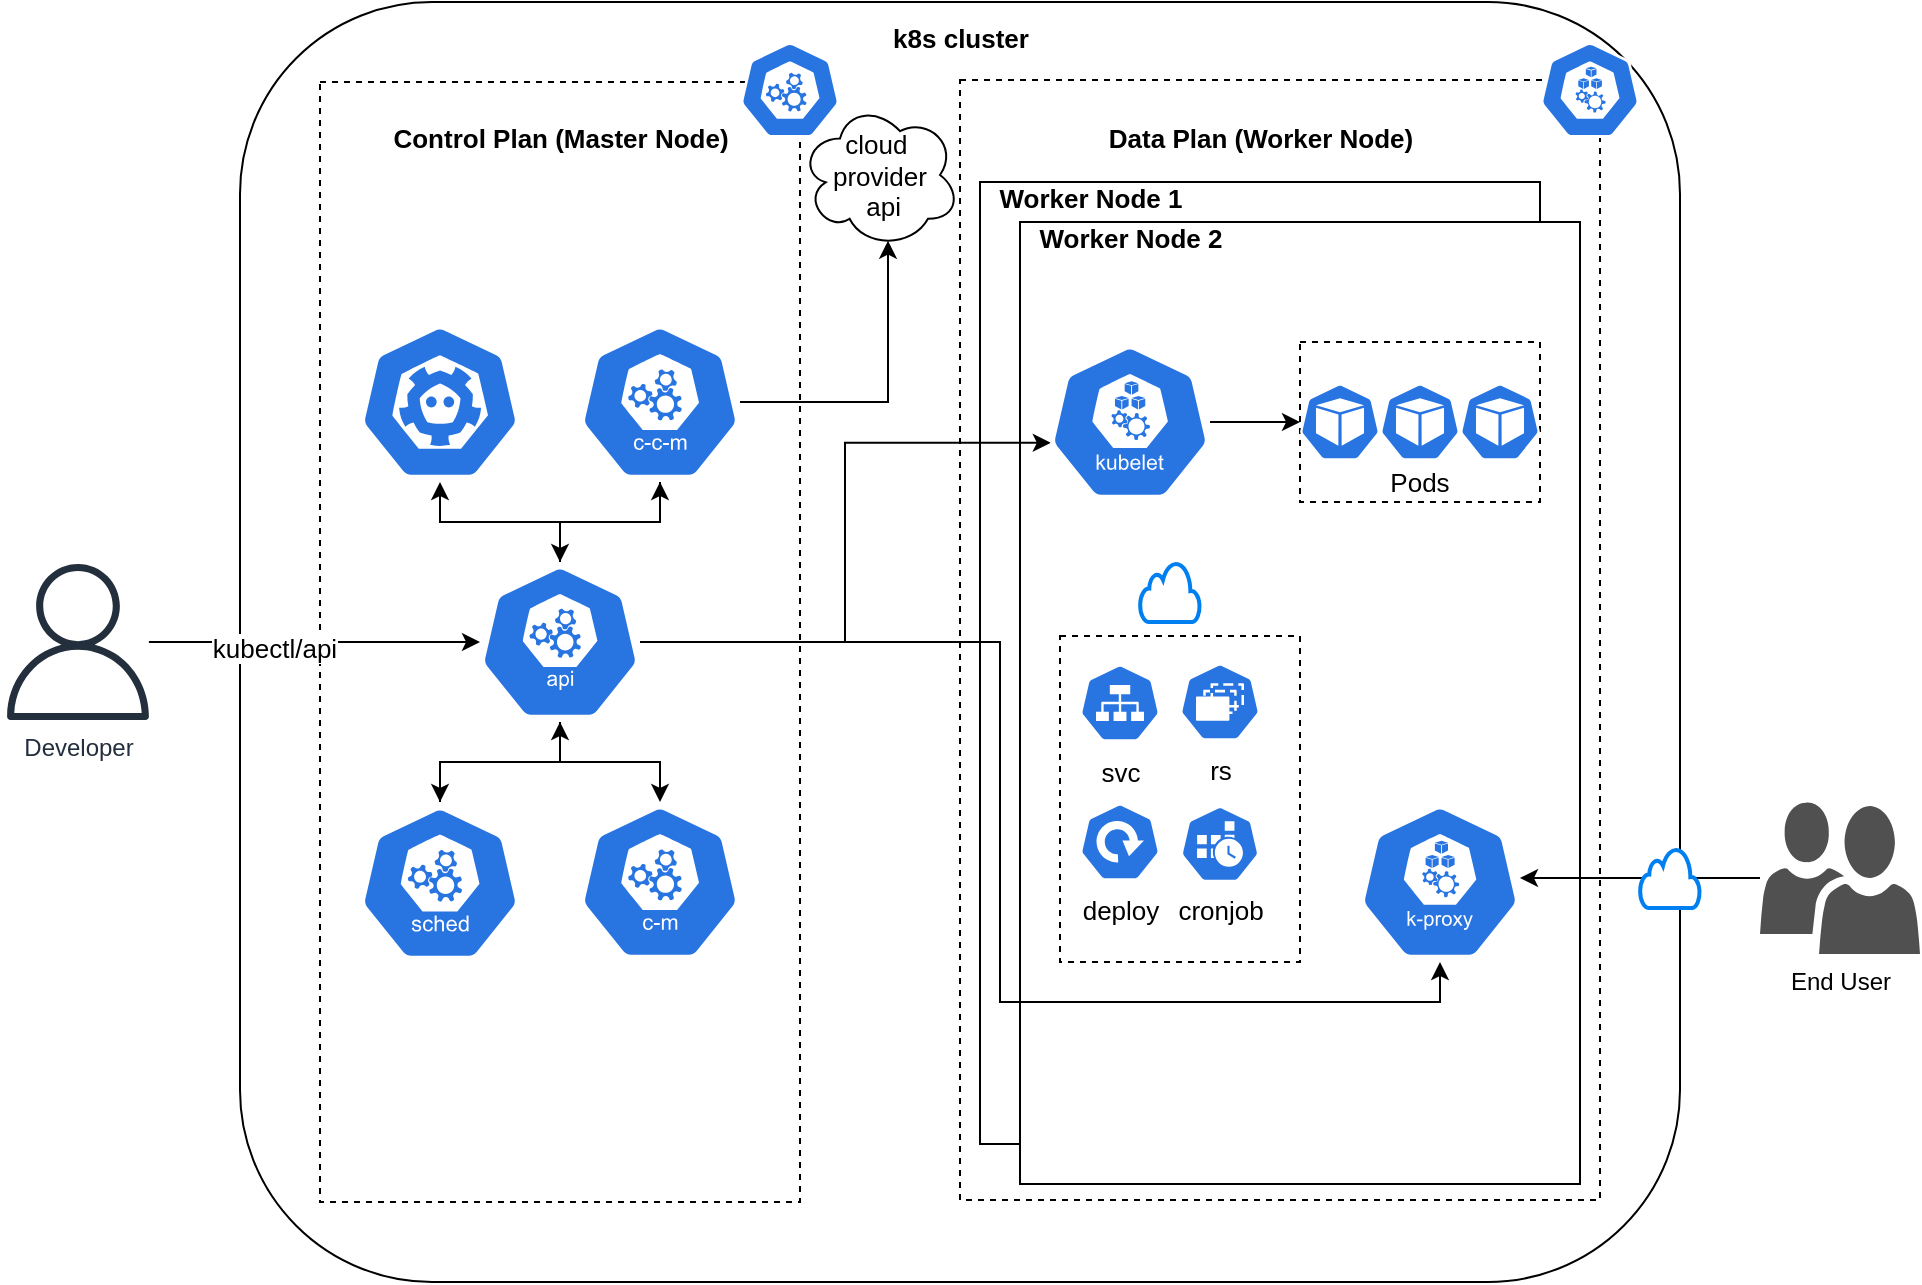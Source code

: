 <mxfile version="20.8.1" type="device"><diagram id="dQMAbraqhP6lexO9f0h5" name="Page-1"><mxGraphModel dx="2133" dy="766" grid="1" gridSize="10" guides="1" tooltips="1" connect="1" arrows="1" fold="1" page="1" pageScale="1" pageWidth="827" pageHeight="1169" math="0" shadow="0"><root><mxCell id="0"/><mxCell id="1" parent="0"/><mxCell id="p997ed1DVJabHik16lJA-2" value="" style="rounded=1;whiteSpace=wrap;html=1;" vertex="1" parent="1"><mxGeometry x="-400" y="80" width="720" height="640" as="geometry"/></mxCell><mxCell id="p997ed1DVJabHik16lJA-5" value="Developer" style="sketch=0;outlineConnect=0;fontColor=#232F3E;gradientColor=none;fillColor=#232F3D;strokeColor=none;dashed=0;verticalLabelPosition=bottom;verticalAlign=top;align=center;html=1;fontSize=12;fontStyle=0;aspect=fixed;pointerEvents=1;shape=mxgraph.aws4.user;" vertex="1" parent="1"><mxGeometry x="-520" y="361" width="78" height="78" as="geometry"/></mxCell><mxCell id="p997ed1DVJabHik16lJA-6" value="End User" style="sketch=0;pointerEvents=1;shadow=0;dashed=0;html=1;strokeColor=none;labelPosition=center;verticalLabelPosition=bottom;verticalAlign=top;align=center;fillColor=#505050;shape=mxgraph.mscae.intune.user_group" vertex="1" parent="1"><mxGeometry x="360" y="480" width="80" height="76" as="geometry"/></mxCell><mxCell id="p997ed1DVJabHik16lJA-7" value="" style="rounded=0;whiteSpace=wrap;html=1;dashed=1;" vertex="1" parent="1"><mxGeometry x="-360" y="120" width="240" height="560" as="geometry"/></mxCell><mxCell id="p997ed1DVJabHik16lJA-9" value="" style="rounded=0;whiteSpace=wrap;html=1;dashed=1;" vertex="1" parent="1"><mxGeometry x="-40" y="119" width="320" height="560" as="geometry"/></mxCell><mxCell id="p997ed1DVJabHik16lJA-12" value="" style="rounded=0;whiteSpace=wrap;html=1;" vertex="1" parent="1"><mxGeometry x="-30" y="170" width="280" height="481" as="geometry"/></mxCell><mxCell id="p997ed1DVJabHik16lJA-14" value="" style="rounded=0;whiteSpace=wrap;html=1;" vertex="1" parent="1"><mxGeometry x="-10" y="190" width="280" height="481" as="geometry"/></mxCell><mxCell id="p997ed1DVJabHik16lJA-15" value="&lt;font style=&quot;font-size: 13px;&quot;&gt;Control Plan (Master Node)&lt;/font&gt;" style="text;strokeColor=none;fillColor=none;html=1;fontSize=24;fontStyle=1;verticalAlign=middle;align=center;" vertex="1" parent="1"><mxGeometry x="-330" y="130" width="180" height="30" as="geometry"/></mxCell><mxCell id="p997ed1DVJabHik16lJA-17" value="&lt;font style=&quot;font-size: 13px;&quot;&gt;Data Plan (Worker Node)&lt;/font&gt;" style="text;strokeColor=none;fillColor=none;html=1;fontSize=24;fontStyle=1;verticalAlign=middle;align=center;" vertex="1" parent="1"><mxGeometry x="20" y="130" width="180" height="30" as="geometry"/></mxCell><mxCell id="p997ed1DVJabHik16lJA-18" value="&lt;font style=&quot;font-size: 13px;&quot;&gt;Worker Node 1&lt;/font&gt;" style="text;strokeColor=none;fillColor=none;html=1;fontSize=24;fontStyle=1;verticalAlign=middle;align=center;" vertex="1" parent="1"><mxGeometry x="-30" y="160" width="110" height="30" as="geometry"/></mxCell><mxCell id="p997ed1DVJabHik16lJA-19" value="&lt;font style=&quot;font-size: 13px;&quot;&gt;Worker Node 2&lt;/font&gt;" style="text;strokeColor=none;fillColor=none;html=1;fontSize=24;fontStyle=1;verticalAlign=middle;align=center;" vertex="1" parent="1"><mxGeometry x="-10" y="180" width="110" height="30" as="geometry"/></mxCell><mxCell id="p997ed1DVJabHik16lJA-20" value="" style="sketch=0;html=1;dashed=0;whitespace=wrap;fillColor=#2875E2;strokeColor=#ffffff;points=[[0.005,0.63,0],[0.1,0.2,0],[0.9,0.2,0],[0.5,0,0],[0.995,0.63,0],[0.72,0.99,0],[0.5,1,0],[0.28,0.99,0]];verticalLabelPosition=bottom;align=center;verticalAlign=top;shape=mxgraph.kubernetes.icon;prIcon=etcd;fontSize=13;" vertex="1" parent="1"><mxGeometry x="-340" y="240" width="80" height="80" as="geometry"/></mxCell><mxCell id="p997ed1DVJabHik16lJA-56" style="edgeStyle=orthogonalEdgeStyle;rounded=0;orthogonalLoop=1;jettySize=auto;html=1;entryX=0.5;entryY=1;entryDx=0;entryDy=0;entryPerimeter=0;fontSize=13;" edge="1" parent="1" source="p997ed1DVJabHik16lJA-21" target="p997ed1DVJabHik16lJA-20"><mxGeometry relative="1" as="geometry"/></mxCell><mxCell id="p997ed1DVJabHik16lJA-57" style="edgeStyle=orthogonalEdgeStyle;rounded=0;orthogonalLoop=1;jettySize=auto;html=1;entryX=0.5;entryY=0;entryDx=0;entryDy=0;entryPerimeter=0;fontSize=13;" edge="1" parent="1" source="p997ed1DVJabHik16lJA-21" target="p997ed1DVJabHik16lJA-23"><mxGeometry relative="1" as="geometry"><Array as="points"><mxPoint x="-240" y="460"/></Array></mxGeometry></mxCell><mxCell id="p997ed1DVJabHik16lJA-63" style="edgeStyle=orthogonalEdgeStyle;rounded=0;orthogonalLoop=1;jettySize=auto;html=1;entryX=0.005;entryY=0.63;entryDx=0;entryDy=0;entryPerimeter=0;fontSize=13;" edge="1" parent="1" source="p997ed1DVJabHik16lJA-21" target="p997ed1DVJabHik16lJA-25"><mxGeometry relative="1" as="geometry"/></mxCell><mxCell id="p997ed1DVJabHik16lJA-64" style="edgeStyle=orthogonalEdgeStyle;rounded=0;orthogonalLoop=1;jettySize=auto;html=1;entryX=0.5;entryY=1;entryDx=0;entryDy=0;entryPerimeter=0;fontSize=13;" edge="1" parent="1" source="p997ed1DVJabHik16lJA-21" target="p997ed1DVJabHik16lJA-33"><mxGeometry relative="1" as="geometry"/></mxCell><mxCell id="p997ed1DVJabHik16lJA-71" style="edgeStyle=orthogonalEdgeStyle;rounded=0;orthogonalLoop=1;jettySize=auto;html=1;entryX=0.5;entryY=0;entryDx=0;entryDy=0;entryPerimeter=0;fontSize=13;" edge="1" parent="1" source="p997ed1DVJabHik16lJA-21" target="p997ed1DVJabHik16lJA-24"><mxGeometry relative="1" as="geometry"/></mxCell><mxCell id="p997ed1DVJabHik16lJA-72" style="edgeStyle=orthogonalEdgeStyle;rounded=0;orthogonalLoop=1;jettySize=auto;html=1;entryX=0.5;entryY=1;entryDx=0;entryDy=0;entryPerimeter=0;fontSize=13;" edge="1" parent="1" source="p997ed1DVJabHik16lJA-21" target="p997ed1DVJabHik16lJA-22"><mxGeometry relative="1" as="geometry"/></mxCell><mxCell id="p997ed1DVJabHik16lJA-21" value="" style="sketch=0;html=1;dashed=0;whitespace=wrap;fillColor=#2875E2;strokeColor=#ffffff;points=[[0.005,0.63,0],[0.1,0.2,0],[0.9,0.2,0],[0.5,0,0],[0.995,0.63,0],[0.72,0.99,0],[0.5,1,0],[0.28,0.99,0]];verticalLabelPosition=bottom;align=center;verticalAlign=top;shape=mxgraph.kubernetes.icon;prIcon=api;fontSize=13;" vertex="1" parent="1"><mxGeometry x="-280" y="360" width="80" height="80" as="geometry"/></mxCell><mxCell id="p997ed1DVJabHik16lJA-69" style="edgeStyle=orthogonalEdgeStyle;rounded=0;orthogonalLoop=1;jettySize=auto;html=1;entryX=0.55;entryY=0.95;entryDx=0;entryDy=0;entryPerimeter=0;fontSize=13;" edge="1" parent="1" source="p997ed1DVJabHik16lJA-22" target="p997ed1DVJabHik16lJA-68"><mxGeometry relative="1" as="geometry"/></mxCell><mxCell id="p997ed1DVJabHik16lJA-73" style="edgeStyle=orthogonalEdgeStyle;rounded=0;orthogonalLoop=1;jettySize=auto;html=1;entryX=0.5;entryY=0;entryDx=0;entryDy=0;entryPerimeter=0;fontSize=13;" edge="1" parent="1" source="p997ed1DVJabHik16lJA-22" target="p997ed1DVJabHik16lJA-21"><mxGeometry relative="1" as="geometry"/></mxCell><mxCell id="p997ed1DVJabHik16lJA-22" value="" style="sketch=0;html=1;dashed=0;whitespace=wrap;fillColor=#2875E2;strokeColor=#ffffff;points=[[0.005,0.63,0],[0.1,0.2,0],[0.9,0.2,0],[0.5,0,0],[0.995,0.63,0],[0.72,0.99,0],[0.5,1,0],[0.28,0.99,0]];verticalLabelPosition=bottom;align=center;verticalAlign=top;shape=mxgraph.kubernetes.icon;prIcon=c_c_m;fontSize=13;" vertex="1" parent="1"><mxGeometry x="-230" y="240" width="80" height="80" as="geometry"/></mxCell><mxCell id="p997ed1DVJabHik16lJA-70" style="edgeStyle=orthogonalEdgeStyle;rounded=0;orthogonalLoop=1;jettySize=auto;html=1;entryX=0.5;entryY=1;entryDx=0;entryDy=0;entryPerimeter=0;fontSize=13;" edge="1" parent="1" source="p997ed1DVJabHik16lJA-23" target="p997ed1DVJabHik16lJA-21"><mxGeometry relative="1" as="geometry"/></mxCell><mxCell id="p997ed1DVJabHik16lJA-23" value="" style="sketch=0;html=1;dashed=0;whitespace=wrap;fillColor=#2875E2;strokeColor=#ffffff;points=[[0.005,0.63,0],[0.1,0.2,0],[0.9,0.2,0],[0.5,0,0],[0.995,0.63,0],[0.72,0.99,0],[0.5,1,0],[0.28,0.99,0]];verticalLabelPosition=bottom;align=center;verticalAlign=top;shape=mxgraph.kubernetes.icon;prIcon=sched;fontSize=13;" vertex="1" parent="1"><mxGeometry x="-340" y="480" width="80" height="81" as="geometry"/></mxCell><mxCell id="p997ed1DVJabHik16lJA-24" value="" style="sketch=0;html=1;dashed=0;whitespace=wrap;fillColor=#2875E2;strokeColor=#ffffff;points=[[0.005,0.63,0],[0.1,0.2,0],[0.9,0.2,0],[0.5,0,0],[0.995,0.63,0],[0.72,0.99,0],[0.5,1,0],[0.28,0.99,0]];verticalLabelPosition=bottom;align=center;verticalAlign=top;shape=mxgraph.kubernetes.icon;prIcon=c_m;fontSize=13;" vertex="1" parent="1"><mxGeometry x="-230" y="480" width="80" height="80" as="geometry"/></mxCell><mxCell id="p997ed1DVJabHik16lJA-62" style="edgeStyle=orthogonalEdgeStyle;rounded=0;orthogonalLoop=1;jettySize=auto;html=1;entryX=0;entryY=0.5;entryDx=0;entryDy=0;fontSize=13;" edge="1" parent="1" source="p997ed1DVJabHik16lJA-25" target="p997ed1DVJabHik16lJA-29"><mxGeometry relative="1" as="geometry"/></mxCell><mxCell id="p997ed1DVJabHik16lJA-25" value="" style="sketch=0;html=1;dashed=0;whitespace=wrap;fillColor=#2875E2;strokeColor=#ffffff;points=[[0.005,0.63,0],[0.1,0.2,0],[0.9,0.2,0],[0.5,0,0],[0.995,0.63,0],[0.72,0.99,0],[0.5,1,0],[0.28,0.99,0]];verticalLabelPosition=bottom;align=center;verticalAlign=top;shape=mxgraph.kubernetes.icon;prIcon=kubelet;fontSize=13;" vertex="1" parent="1"><mxGeometry x="5" y="250" width="80" height="80" as="geometry"/></mxCell><mxCell id="p997ed1DVJabHik16lJA-29" value="" style="rounded=0;whiteSpace=wrap;html=1;fontSize=13;dashed=1;" vertex="1" parent="1"><mxGeometry x="130" y="250" width="120" height="80" as="geometry"/></mxCell><mxCell id="p997ed1DVJabHik16lJA-26" value="" style="sketch=0;html=1;dashed=0;whitespace=wrap;fillColor=#2875E2;strokeColor=#ffffff;points=[[0.005,0.63,0],[0.1,0.2,0],[0.9,0.2,0],[0.5,0,0],[0.995,0.63,0],[0.72,0.99,0],[0.5,1,0],[0.28,0.99,0]];verticalLabelPosition=bottom;align=center;verticalAlign=top;shape=mxgraph.kubernetes.icon;prIcon=pod;fontSize=13;" vertex="1" parent="1"><mxGeometry x="130" y="270" width="40" height="40" as="geometry"/></mxCell><mxCell id="p997ed1DVJabHik16lJA-30" value="" style="sketch=0;html=1;dashed=0;whitespace=wrap;fillColor=#2875E2;strokeColor=#ffffff;points=[[0.005,0.63,0],[0.1,0.2,0],[0.9,0.2,0],[0.5,0,0],[0.995,0.63,0],[0.72,0.99,0],[0.5,1,0],[0.28,0.99,0]];verticalLabelPosition=bottom;align=center;verticalAlign=top;shape=mxgraph.kubernetes.icon;prIcon=pod;fontSize=13;" vertex="1" parent="1"><mxGeometry x="170" y="270" width="40" height="40" as="geometry"/></mxCell><mxCell id="p997ed1DVJabHik16lJA-31" value="" style="sketch=0;html=1;dashed=0;whitespace=wrap;fillColor=#2875E2;strokeColor=#ffffff;points=[[0.005,0.63,0],[0.1,0.2,0],[0.9,0.2,0],[0.5,0,0],[0.995,0.63,0],[0.72,0.99,0],[0.5,1,0],[0.28,0.99,0]];verticalLabelPosition=bottom;align=center;verticalAlign=top;shape=mxgraph.kubernetes.icon;prIcon=pod;fontSize=13;" vertex="1" parent="1"><mxGeometry x="210" y="270" width="40" height="40" as="geometry"/></mxCell><mxCell id="p997ed1DVJabHik16lJA-32" value="" style="rounded=0;whiteSpace=wrap;html=1;fontSize=13;dashed=1;" vertex="1" parent="1"><mxGeometry x="10" y="397" width="120" height="163" as="geometry"/></mxCell><mxCell id="p997ed1DVJabHik16lJA-33" value="" style="sketch=0;html=1;dashed=0;whitespace=wrap;fillColor=#2875E2;strokeColor=#ffffff;points=[[0.005,0.63,0],[0.1,0.2,0],[0.9,0.2,0],[0.5,0,0],[0.995,0.63,0],[0.72,0.99,0],[0.5,1,0],[0.28,0.99,0]];verticalLabelPosition=bottom;align=center;verticalAlign=top;shape=mxgraph.kubernetes.icon;prIcon=k_proxy;fontSize=13;" vertex="1" parent="1"><mxGeometry x="160" y="480" width="80" height="80" as="geometry"/></mxCell><mxCell id="p997ed1DVJabHik16lJA-35" value="svc" style="sketch=0;html=1;dashed=0;whitespace=wrap;fillColor=#2875E2;strokeColor=#ffffff;points=[[0.005,0.63,0],[0.1,0.2,0],[0.9,0.2,0],[0.5,0,0],[0.995,0.63,0],[0.72,0.99,0],[0.5,1,0],[0.28,0.99,0]];verticalLabelPosition=bottom;align=center;verticalAlign=top;shape=mxgraph.kubernetes.icon;prIcon=svc;fontSize=13;" vertex="1" parent="1"><mxGeometry x="20" y="410" width="40" height="41" as="geometry"/></mxCell><mxCell id="p997ed1DVJabHik16lJA-36" value="rs" style="sketch=0;html=1;dashed=0;whitespace=wrap;fillColor=#2875E2;strokeColor=#ffffff;points=[[0.005,0.63,0],[0.1,0.2,0],[0.9,0.2,0],[0.5,0,0],[0.995,0.63,0],[0.72,0.99,0],[0.5,1,0],[0.28,0.99,0]];verticalLabelPosition=bottom;align=center;verticalAlign=top;shape=mxgraph.kubernetes.icon;prIcon=rs;fontSize=13;" vertex="1" parent="1"><mxGeometry x="70" y="410" width="40" height="40" as="geometry"/></mxCell><mxCell id="p997ed1DVJabHik16lJA-37" value="deploy" style="sketch=0;html=1;dashed=0;whitespace=wrap;fillColor=#2875E2;strokeColor=#ffffff;points=[[0.005,0.63,0],[0.1,0.2,0],[0.9,0.2,0],[0.5,0,0],[0.995,0.63,0],[0.72,0.99,0],[0.5,1,0],[0.28,0.99,0]];verticalLabelPosition=bottom;align=center;verticalAlign=top;shape=mxgraph.kubernetes.icon;prIcon=deploy;fontSize=13;" vertex="1" parent="1"><mxGeometry x="20" y="480" width="40" height="40" as="geometry"/></mxCell><mxCell id="p997ed1DVJabHik16lJA-38" value="cronjob" style="sketch=0;html=1;dashed=0;whitespace=wrap;fillColor=#2875E2;strokeColor=#ffffff;points=[[0.005,0.63,0],[0.1,0.2,0],[0.9,0.2,0],[0.5,0,0],[0.995,0.63,0],[0.72,0.99,0],[0.5,1,0],[0.28,0.99,0]];verticalLabelPosition=bottom;align=center;verticalAlign=top;shape=mxgraph.kubernetes.icon;prIcon=cronjob;fontSize=13;" vertex="1" parent="1"><mxGeometry x="70" y="482" width="40" height="38" as="geometry"/></mxCell><mxCell id="p997ed1DVJabHik16lJA-40" value="" style="sketch=0;html=1;dashed=0;whitespace=wrap;fillColor=#2875E2;strokeColor=#ffffff;points=[[0.005,0.63,0],[0.1,0.2,0],[0.9,0.2,0],[0.5,0,0],[0.995,0.63,0],[0.72,0.99,0],[0.5,1,0],[0.28,0.99,0]];verticalLabelPosition=bottom;align=center;verticalAlign=top;shape=mxgraph.kubernetes.icon;prIcon=node;fontSize=13;" vertex="1" parent="1"><mxGeometry x="250" y="100" width="50" height="48" as="geometry"/></mxCell><mxCell id="p997ed1DVJabHik16lJA-41" value="" style="sketch=0;html=1;dashed=0;whitespace=wrap;fillColor=#2875E2;strokeColor=#ffffff;points=[[0.005,0.63,0],[0.1,0.2,0],[0.9,0.2,0],[0.5,0,0],[0.995,0.63,0],[0.72,0.99,0],[0.5,1,0],[0.28,0.99,0]];verticalLabelPosition=bottom;align=center;verticalAlign=top;shape=mxgraph.kubernetes.icon;prIcon=master;fontSize=13;" vertex="1" parent="1"><mxGeometry x="-150" y="100" width="50" height="48" as="geometry"/></mxCell><mxCell id="p997ed1DVJabHik16lJA-45" style="edgeStyle=orthogonalEdgeStyle;rounded=0;orthogonalLoop=1;jettySize=auto;html=1;fontSize=13;" edge="1" parent="1" source="p997ed1DVJabHik16lJA-5" target="p997ed1DVJabHik16lJA-21"><mxGeometry relative="1" as="geometry"/></mxCell><mxCell id="p997ed1DVJabHik16lJA-47" value="kubectl/api" style="edgeLabel;html=1;align=center;verticalAlign=middle;resizable=0;points=[];fontSize=13;" vertex="1" connectable="0" parent="p997ed1DVJabHik16lJA-45"><mxGeometry x="-0.25" y="-3" relative="1" as="geometry"><mxPoint as="offset"/></mxGeometry></mxCell><mxCell id="p997ed1DVJabHik16lJA-46" style="edgeStyle=orthogonalEdgeStyle;rounded=0;orthogonalLoop=1;jettySize=auto;html=1;fontSize=13;" edge="1" parent="1" source="p997ed1DVJabHik16lJA-6"><mxGeometry relative="1" as="geometry"><mxPoint x="240" y="518" as="targetPoint"/></mxGeometry></mxCell><mxCell id="p997ed1DVJabHik16lJA-49" value="" style="html=1;verticalLabelPosition=bottom;align=center;labelBackgroundColor=#ffffff;verticalAlign=top;strokeWidth=2;strokeColor=#0080F0;shadow=0;dashed=0;shape=mxgraph.ios7.icons.cloud;fontSize=13;" vertex="1" parent="1"><mxGeometry x="300" y="503" width="30" height="30" as="geometry"/></mxCell><mxCell id="p997ed1DVJabHik16lJA-51" value="&lt;span style=&quot;font-size: 13px;&quot;&gt;k8s cluster&lt;/span&gt;" style="text;strokeColor=none;fillColor=none;html=1;fontSize=24;fontStyle=1;verticalAlign=middle;align=center;" vertex="1" parent="1"><mxGeometry x="-85" y="80" width="90" height="30" as="geometry"/></mxCell><UserObject label="Pods" placeholders="1" name="Variable" id="p997ed1DVJabHik16lJA-52"><mxCell style="text;html=1;strokeColor=none;fillColor=none;align=center;verticalAlign=middle;whiteSpace=wrap;overflow=hidden;fontSize=13;" vertex="1" parent="1"><mxGeometry x="150" y="310" width="80" height="20" as="geometry"/></mxCell></UserObject><mxCell id="p997ed1DVJabHik16lJA-65" value="" style="html=1;verticalLabelPosition=bottom;align=center;labelBackgroundColor=#ffffff;verticalAlign=top;strokeWidth=2;strokeColor=#0080F0;shadow=0;dashed=0;shape=mxgraph.ios7.icons.cloud;fontSize=13;" vertex="1" parent="1"><mxGeometry x="50" y="360" width="30" height="30" as="geometry"/></mxCell><mxCell id="p997ed1DVJabHik16lJA-68" value="cloud&amp;nbsp; &amp;nbsp;provider&amp;nbsp; &amp;nbsp;api" style="ellipse;shape=cloud;whiteSpace=wrap;html=1;fontSize=13;" vertex="1" parent="1"><mxGeometry x="-120" y="130" width="80" height="73" as="geometry"/></mxCell></root></mxGraphModel></diagram></mxfile>